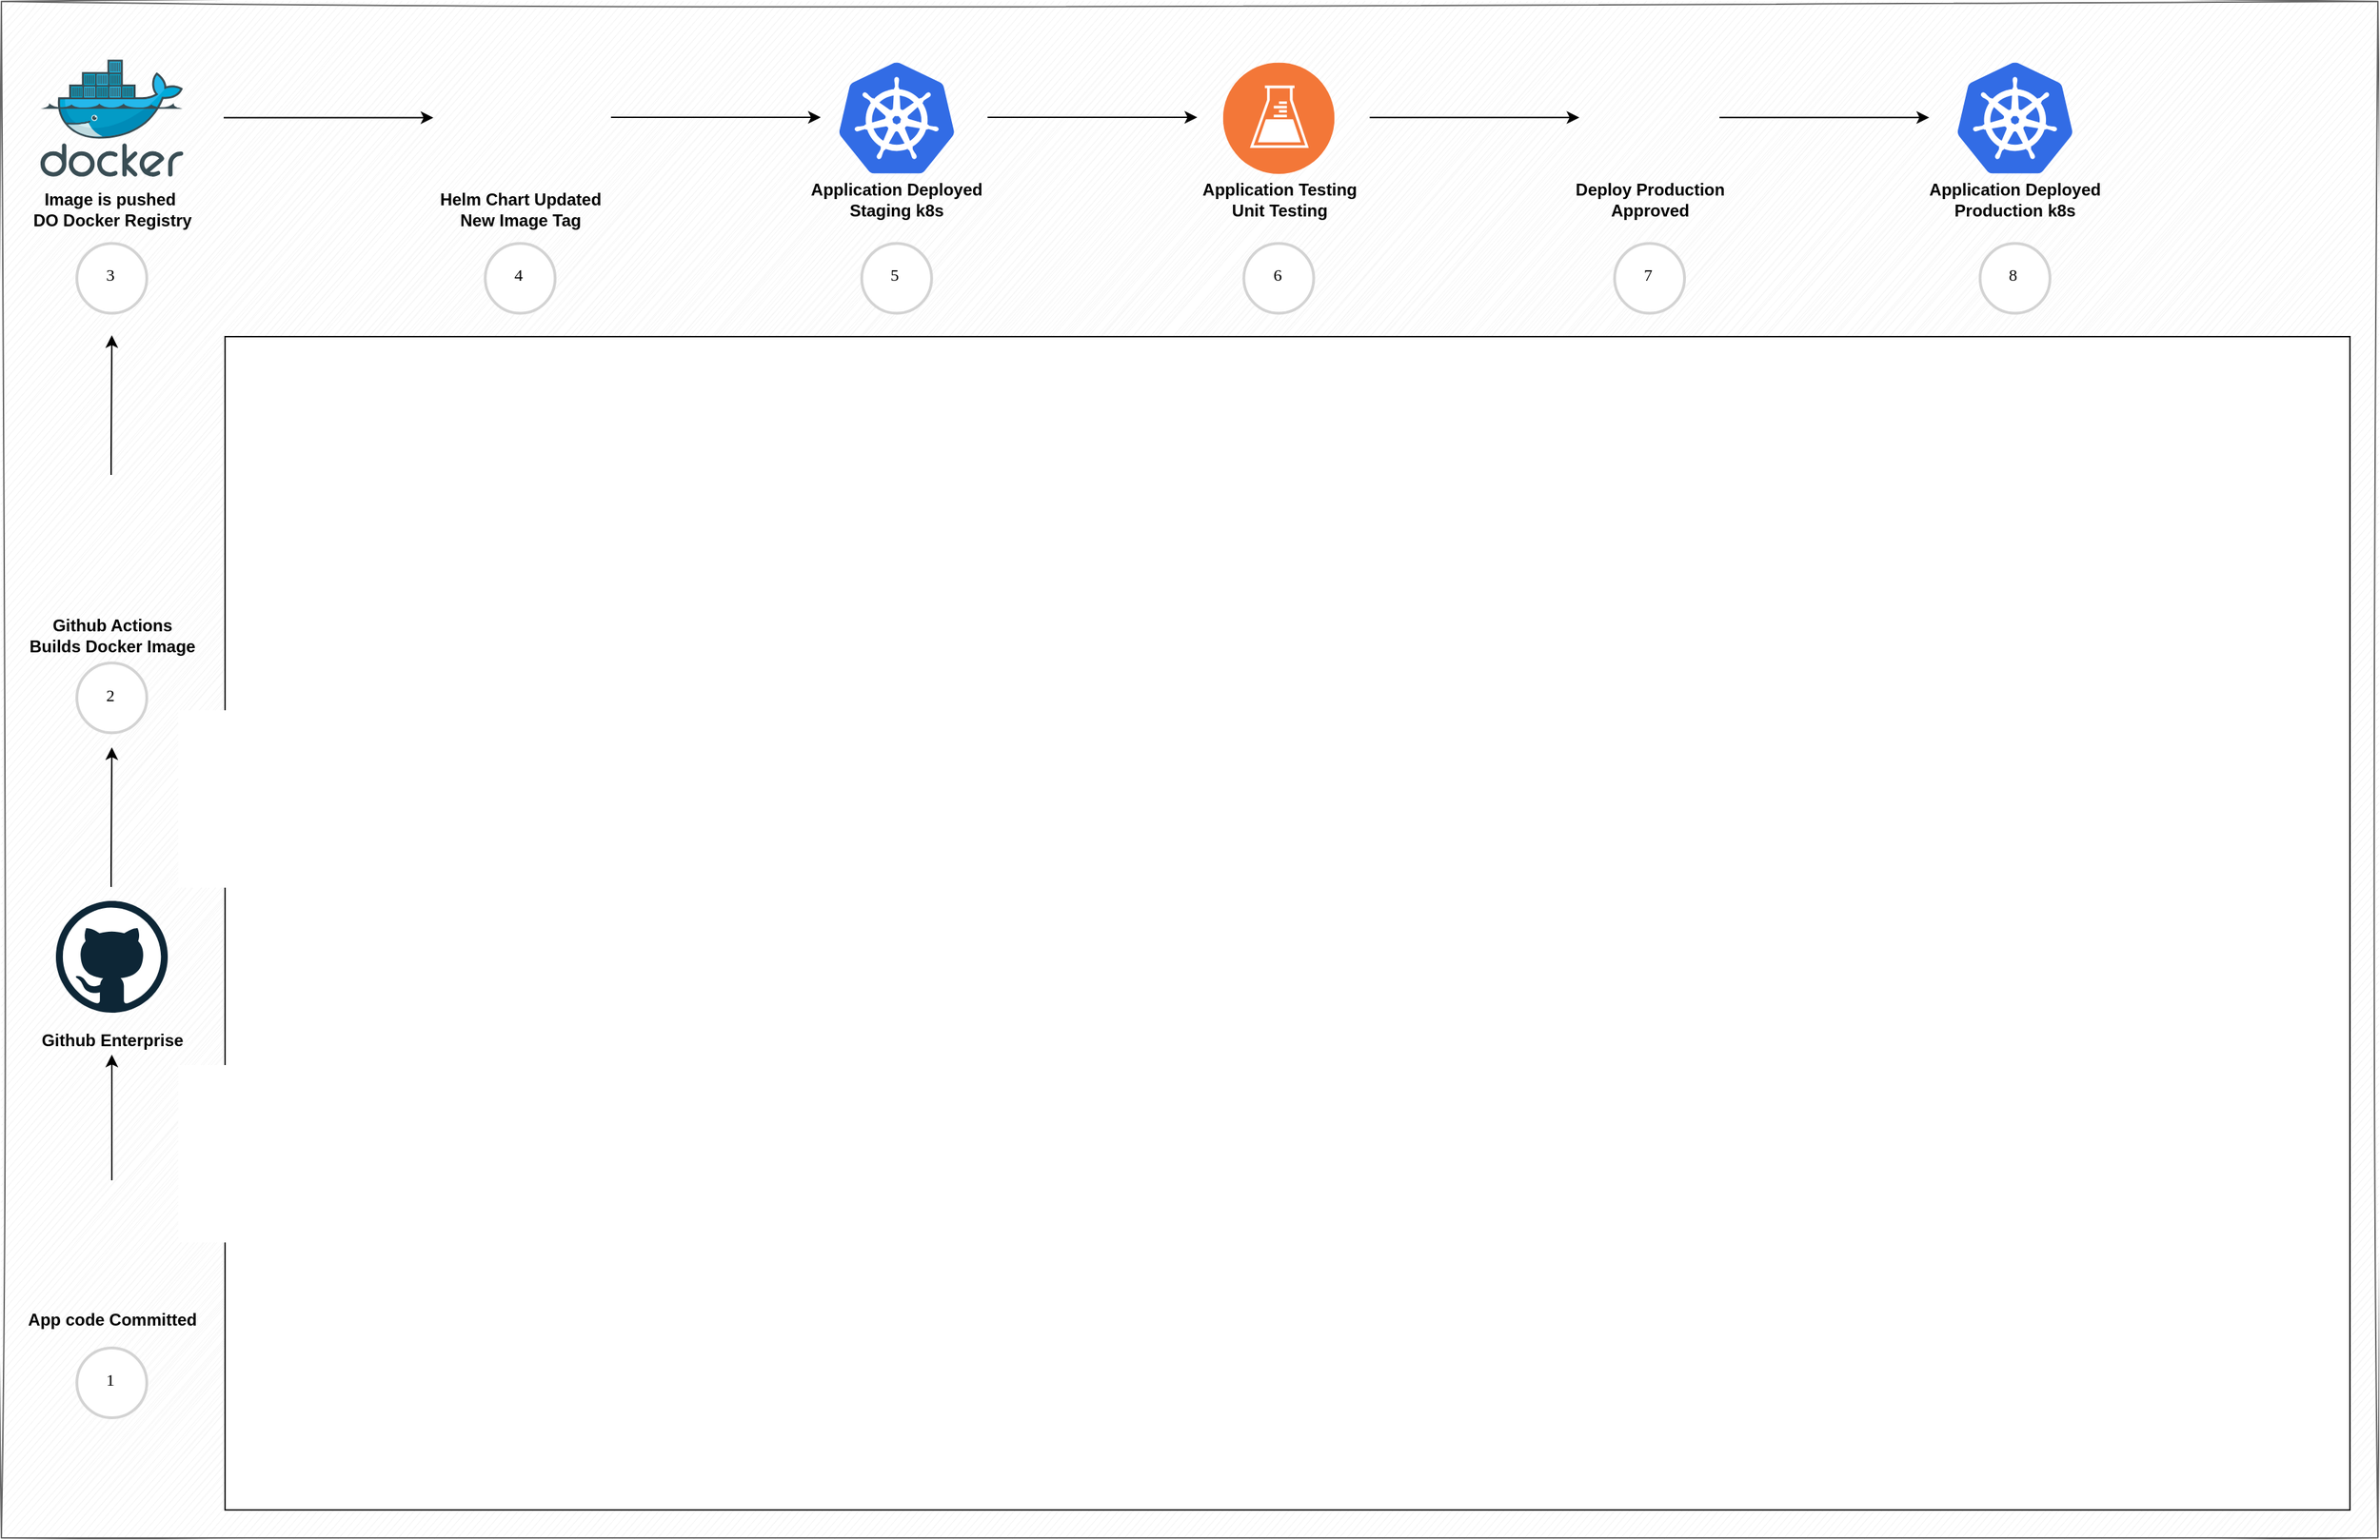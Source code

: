 <mxfile version="13.8.8" type="github">
  <diagram id="0DuUWheaSwiv5AnK-Dnp" name="Page-1">
    <mxGraphModel dx="2052" dy="1251" grid="1" gridSize="10" guides="1" tooltips="1" connect="1" arrows="1" fold="1" page="1" pageScale="1" pageWidth="1700" pageHeight="1100" math="0" shadow="0">
      <root>
        <mxCell id="0" />
        <mxCell id="1" parent="0" />
        <mxCell id="dvKJswxrTdrwjEql97Qi-39" value="" style="rounded=0;whiteSpace=wrap;html=1;fillColor=#f5f5f5;strokeColor=#666666;fontColor=#333333;glass=0;shadow=0;sketch=1;" parent="1" vertex="1">
          <mxGeometry width="1700" height="1100" as="geometry" />
        </mxCell>
        <mxCell id="Xm_gO8pbss109oJjwu6V-7" style="edgeStyle=orthogonalEdgeStyle;rounded=0;orthogonalLoop=1;jettySize=auto;html=1;" parent="1" edge="1">
          <mxGeometry x="13" y="40.0" as="geometry">
            <mxPoint x="159" y="83.3" as="sourcePoint" />
            <mxPoint x="309" y="83.3" as="targetPoint" />
          </mxGeometry>
        </mxCell>
        <mxCell id="dvKJswxrTdrwjEql97Qi-24" value="" style="aspect=fixed;html=1;points=[];align=center;image;fontSize=12;image=img/lib/mscae/Kubernetes.svg;" parent="1" vertex="1">
          <mxGeometry x="599" y="43.75" width="82.87" height="79.55" as="geometry" />
        </mxCell>
        <mxCell id="dvKJswxrTdrwjEql97Qi-37" value="5" style="ellipse;whiteSpace=wrap;html=1;aspect=fixed;strokeWidth=2;fontFamily=Tahoma;spacingBottom=4;spacingRight=2;strokeColor=#d3d3d3;" parent="1" vertex="1">
          <mxGeometry x="615.43" y="173.3" width="50" height="50" as="geometry" />
        </mxCell>
        <mxCell id="Xm_gO8pbss109oJjwu6V-5" value="" style="shape=image;html=1;verticalAlign=top;verticalLabelPosition=bottom;labelBackgroundColor=#ffffff;imageAspect=0;aspect=fixed;image=https://cdn3.iconfinder.com/data/icons/travelling-icon-set/800/helm-128.png" parent="1" vertex="1">
          <mxGeometry x="327.55" y="40.0" width="87.1" height="87.1" as="geometry" />
        </mxCell>
        <mxCell id="Xm_gO8pbss109oJjwu6V-8" value="&lt;b&gt;Helm Chart Updated&lt;br&gt;New Image Tag&lt;br&gt;&lt;/b&gt;" style="text;html=1;align=center;verticalAlign=middle;resizable=0;points=[];autosize=1;" parent="1" vertex="1">
          <mxGeometry x="306.1" y="134.25" width="130" height="30" as="geometry" />
        </mxCell>
        <mxCell id="Xm_gO8pbss109oJjwu6V-9" value="4" style="ellipse;whiteSpace=wrap;html=1;aspect=fixed;strokeWidth=2;fontFamily=Tahoma;spacingBottom=4;spacingRight=2;strokeColor=#d3d3d3;" parent="1" vertex="1">
          <mxGeometry x="346.1" y="173.3" width="50" height="50" as="geometry" />
        </mxCell>
        <mxCell id="Xm_gO8pbss109oJjwu6V-10" style="edgeStyle=orthogonalEdgeStyle;rounded=0;orthogonalLoop=1;jettySize=auto;html=1;" parent="1" edge="1">
          <mxGeometry x="13" y="40.0" as="geometry">
            <mxPoint x="436.1" y="83.05" as="sourcePoint" />
            <mxPoint x="586.1" y="83.05" as="targetPoint" />
          </mxGeometry>
        </mxCell>
        <mxCell id="Xm_gO8pbss109oJjwu6V-11" value="&lt;b&gt;Application Deployed&lt;br&gt;Staging k8s&lt;br&gt;&lt;/b&gt;" style="text;html=1;align=center;verticalAlign=middle;resizable=0;points=[];autosize=1;" parent="1" vertex="1">
          <mxGeometry x="570.44" y="127.1" width="140" height="30" as="geometry" />
        </mxCell>
        <mxCell id="Xm_gO8pbss109oJjwu6V-14" value="" style="aspect=fixed;perimeter=ellipsePerimeter;html=1;align=center;shadow=0;dashed=0;fontColor=#4277BB;labelBackgroundColor=#ffffff;fontSize=12;spacingTop=3;image;image=img/lib/ibm/devops/continuous_testing.svg;" parent="1" vertex="1">
          <mxGeometry x="873.88" y="43.75" width="79.75" height="79.75" as="geometry" />
        </mxCell>
        <mxCell id="Xm_gO8pbss109oJjwu6V-15" value="&lt;b&gt;Application Testing&lt;br&gt;Unit Testing&lt;br&gt;&lt;/b&gt;" style="text;html=1;align=center;verticalAlign=middle;resizable=0;points=[];autosize=1;" parent="1" vertex="1">
          <mxGeometry x="848.76" y="127.1" width="130" height="30" as="geometry" />
        </mxCell>
        <mxCell id="Xm_gO8pbss109oJjwu6V-16" style="edgeStyle=orthogonalEdgeStyle;rounded=0;orthogonalLoop=1;jettySize=auto;html=1;" parent="1" edge="1">
          <mxGeometry x="13" y="40.0" as="geometry">
            <mxPoint x="705.44" y="83.03" as="sourcePoint" />
            <mxPoint x="855.44" y="83.03" as="targetPoint" />
          </mxGeometry>
        </mxCell>
        <mxCell id="Xm_gO8pbss109oJjwu6V-17" value="6" style="ellipse;whiteSpace=wrap;html=1;aspect=fixed;strokeWidth=2;fontFamily=Tahoma;spacingBottom=4;spacingRight=2;strokeColor=#d3d3d3;" parent="1" vertex="1">
          <mxGeometry x="888.75" y="173.3" width="50" height="50" as="geometry" />
        </mxCell>
        <mxCell id="Xm_gO8pbss109oJjwu6V-18" style="edgeStyle=orthogonalEdgeStyle;rounded=0;orthogonalLoop=1;jettySize=auto;html=1;" parent="1" edge="1">
          <mxGeometry x="13" y="40.0" as="geometry">
            <mxPoint x="978.76" y="83.13" as="sourcePoint" />
            <mxPoint x="1128.76" y="83.13" as="targetPoint" />
          </mxGeometry>
        </mxCell>
        <mxCell id="Xm_gO8pbss109oJjwu6V-19" value="" style="shape=image;html=1;verticalAlign=top;verticalLabelPosition=bottom;labelBackgroundColor=#ffffff;imageAspect=0;aspect=fixed;image=https://cdn4.iconfinder.com/data/icons/user-interface-glyph-5/32/User-128.png" parent="1" vertex="1">
          <mxGeometry x="1139" y="40.0" width="80" height="80" as="geometry" />
        </mxCell>
        <mxCell id="Xm_gO8pbss109oJjwu6V-20" value="&lt;b&gt;Deploy Production&lt;br&gt;Approved&lt;br&gt;&lt;/b&gt;" style="text;html=1;align=center;verticalAlign=middle;resizable=0;points=[];autosize=1;" parent="1" vertex="1">
          <mxGeometry x="1119" y="127.1" width="120" height="30" as="geometry" />
        </mxCell>
        <mxCell id="Xm_gO8pbss109oJjwu6V-21" value="7" style="ellipse;whiteSpace=wrap;html=1;aspect=fixed;strokeWidth=2;fontFamily=Tahoma;spacingBottom=4;spacingRight=2;strokeColor=#d3d3d3;" parent="1" vertex="1">
          <mxGeometry x="1154" y="173.3" width="50" height="50" as="geometry" />
        </mxCell>
        <mxCell id="Xm_gO8pbss109oJjwu6V-22" style="edgeStyle=orthogonalEdgeStyle;rounded=0;orthogonalLoop=1;jettySize=auto;html=1;" parent="1" edge="1">
          <mxGeometry x="13" y="40.0" as="geometry">
            <mxPoint x="1229" y="83.13" as="sourcePoint" />
            <mxPoint x="1379" y="83.13" as="targetPoint" />
          </mxGeometry>
        </mxCell>
        <mxCell id="Xm_gO8pbss109oJjwu6V-23" value="" style="aspect=fixed;html=1;points=[];align=center;image;fontSize=12;image=img/lib/mscae/Kubernetes.svg;" parent="1" vertex="1">
          <mxGeometry x="1399" y="43.75" width="82.87" height="79.55" as="geometry" />
        </mxCell>
        <mxCell id="Xm_gO8pbss109oJjwu6V-24" value="&lt;b&gt;Application Deployed&lt;br&gt;Production k8s&lt;br&gt;&lt;/b&gt;" style="text;html=1;align=center;verticalAlign=middle;resizable=0;points=[];autosize=1;" parent="1" vertex="1">
          <mxGeometry x="1370.43" y="127.1" width="140" height="30" as="geometry" />
        </mxCell>
        <mxCell id="Xm_gO8pbss109oJjwu6V-25" value="8" style="ellipse;whiteSpace=wrap;html=1;aspect=fixed;strokeWidth=2;fontFamily=Tahoma;spacingBottom=4;spacingRight=2;strokeColor=#d3d3d3;" parent="1" vertex="1">
          <mxGeometry x="1415.43" y="173.3" width="50" height="50" as="geometry" />
        </mxCell>
        <mxCell id="dvKJswxrTdrwjEql97Qi-5" style="edgeStyle=orthogonalEdgeStyle;rounded=0;orthogonalLoop=1;jettySize=auto;html=1;" parent="1" edge="1">
          <mxGeometry x="9" y="329" as="geometry">
            <mxPoint x="79" y="754" as="targetPoint" />
            <mxPoint x="79" y="844" as="sourcePoint" />
            <Array as="points">
              <mxPoint x="79" y="784" />
              <mxPoint x="79" y="784" />
            </Array>
          </mxGeometry>
        </mxCell>
        <mxCell id="dvKJswxrTdrwjEql97Qi-1" value="" style="shape=image;html=1;verticalAlign=top;verticalLabelPosition=bottom;labelBackgroundColor=#ffffff;imageAspect=0;aspect=fixed;image=https://cdn4.iconfinder.com/data/icons/user-interface-glyph-5/32/User-128.png" parent="1" vertex="1">
          <mxGeometry x="39" y="854" width="80" height="80" as="geometry" />
        </mxCell>
        <mxCell id="dvKJswxrTdrwjEql97Qi-4" value="" style="dashed=0;outlineConnect=0;html=1;align=center;labelPosition=center;verticalLabelPosition=bottom;verticalAlign=top;shape=mxgraph.weblogos.github" parent="1" vertex="1">
          <mxGeometry x="39" y="644" width="80" height="80" as="geometry" />
        </mxCell>
        <mxCell id="dvKJswxrTdrwjEql97Qi-11" value="" style="group" parent="1" vertex="1" connectable="0">
          <mxGeometry x="19" y="346" width="130" height="90" as="geometry" />
        </mxCell>
        <mxCell id="dvKJswxrTdrwjEql97Qi-9" value="" style="shape=image;html=1;verticalAlign=top;verticalLabelPosition=bottom;labelBackgroundColor=#ffffff;imageAspect=0;aspect=fixed;image=https://cdn0.iconfinder.com/data/icons/octicons/1024/git-merge-128.png" parent="dvKJswxrTdrwjEql97Qi-11" vertex="1">
          <mxGeometry x="65" y="18" width="65" height="65" as="geometry" />
        </mxCell>
        <mxCell id="dvKJswxrTdrwjEql97Qi-10" value="" style="shape=image;html=1;verticalAlign=top;verticalLabelPosition=bottom;labelBackgroundColor=#ffffff;imageAspect=0;aspect=fixed;image=https://cdn2.iconfinder.com/data/icons/social-icons-color/512/github-128.png" parent="dvKJswxrTdrwjEql97Qi-11" vertex="1">
          <mxGeometry width="74.75" height="74.75" as="geometry" />
        </mxCell>
        <mxCell id="dvKJswxrTdrwjEql97Qi-27" value="&lt;b&gt;App code&amp;nbsp;Committed&lt;br&gt;&lt;/b&gt;" style="text;html=1;align=center;verticalAlign=middle;resizable=0;points=[];autosize=1;" parent="1" vertex="1">
          <mxGeometry x="9" y="934" width="140" height="20" as="geometry" />
        </mxCell>
        <mxCell id="dvKJswxrTdrwjEql97Qi-28" value="&lt;b&gt;Github Actions&lt;br&gt;Builds Docker Image&lt;/b&gt;" style="text;html=1;align=center;verticalAlign=middle;resizable=0;points=[];autosize=1;" parent="1" vertex="1">
          <mxGeometry x="14" y="439" width="130" height="30" as="geometry" />
        </mxCell>
        <mxCell id="dvKJswxrTdrwjEql97Qi-32" value="1" style="ellipse;whiteSpace=wrap;html=1;aspect=fixed;strokeWidth=2;fontFamily=Tahoma;spacingBottom=4;spacingRight=2;strokeColor=#d3d3d3;" parent="1" vertex="1">
          <mxGeometry x="54" y="964" width="50" height="50" as="geometry" />
        </mxCell>
        <mxCell id="dvKJswxrTdrwjEql97Qi-35" value="2" style="ellipse;whiteSpace=wrap;html=1;aspect=fixed;strokeWidth=2;fontFamily=Tahoma;spacingBottom=4;spacingRight=2;strokeColor=#d3d3d3;" parent="1" vertex="1">
          <mxGeometry x="54" y="473.6" width="50" height="50" as="geometry" />
        </mxCell>
        <mxCell id="Xm_gO8pbss109oJjwu6V-1" style="edgeStyle=orthogonalEdgeStyle;rounded=0;orthogonalLoop=1;jettySize=auto;html=1;" parent="1" edge="1">
          <mxGeometry x="9" y="329" as="geometry">
            <mxPoint x="79" y="534" as="targetPoint" />
            <mxPoint x="78.5" y="634" as="sourcePoint" />
            <Array as="points">
              <mxPoint x="78.5" y="624" />
            </Array>
          </mxGeometry>
        </mxCell>
        <mxCell id="Xm_gO8pbss109oJjwu6V-2" style="edgeStyle=orthogonalEdgeStyle;rounded=0;orthogonalLoop=1;jettySize=auto;html=1;" parent="1" edge="1">
          <mxGeometry x="9" y="329" as="geometry">
            <mxPoint x="79" y="239" as="targetPoint" />
            <mxPoint x="78.5" y="339" as="sourcePoint" />
            <Array as="points">
              <mxPoint x="78.5" y="329" />
            </Array>
          </mxGeometry>
        </mxCell>
        <mxCell id="Xm_gO8pbss109oJjwu6V-26" value="&lt;b&gt;Github Enterprise&lt;br&gt;&lt;/b&gt;" style="text;html=1;align=center;verticalAlign=middle;resizable=0;points=[];autosize=1;" parent="1" vertex="1">
          <mxGeometry x="19" y="734" width="120" height="20" as="geometry" />
        </mxCell>
        <mxCell id="dvKJswxrTdrwjEql97Qi-13" value="" style="aspect=fixed;html=1;points=[];align=center;image;fontSize=12;image=img/lib/mscae/Docker.svg;" parent="1" vertex="1">
          <mxGeometry x="27.9" y="41.65" width="102.2" height="83.8" as="geometry" />
        </mxCell>
        <mxCell id="dvKJswxrTdrwjEql97Qi-36" value="3" style="ellipse;whiteSpace=wrap;html=1;aspect=fixed;strokeWidth=2;fontFamily=Tahoma;spacingBottom=4;spacingRight=2;strokeColor=#d3d3d3;" parent="1" vertex="1">
          <mxGeometry x="54" y="173.3" width="50" height="50" as="geometry" />
        </mxCell>
        <mxCell id="Xm_gO8pbss109oJjwu6V-3" value="&lt;b&gt;Image is pushed&amp;nbsp;&lt;br&gt;DO Docker Registry&lt;br&gt;&lt;/b&gt;" style="text;html=1;align=center;verticalAlign=middle;resizable=0;points=[];autosize=1;" parent="1" vertex="1">
          <mxGeometry x="14" y="134.25" width="130" height="30" as="geometry" />
        </mxCell>
        <mxCell id="KJUoqDn4ppStQguKVJGA-7" value="" style="whiteSpace=wrap;html=1;" vertex="1" parent="1">
          <mxGeometry x="160" y="240" width="1520" height="840" as="geometry" />
        </mxCell>
      </root>
    </mxGraphModel>
  </diagram>
</mxfile>
